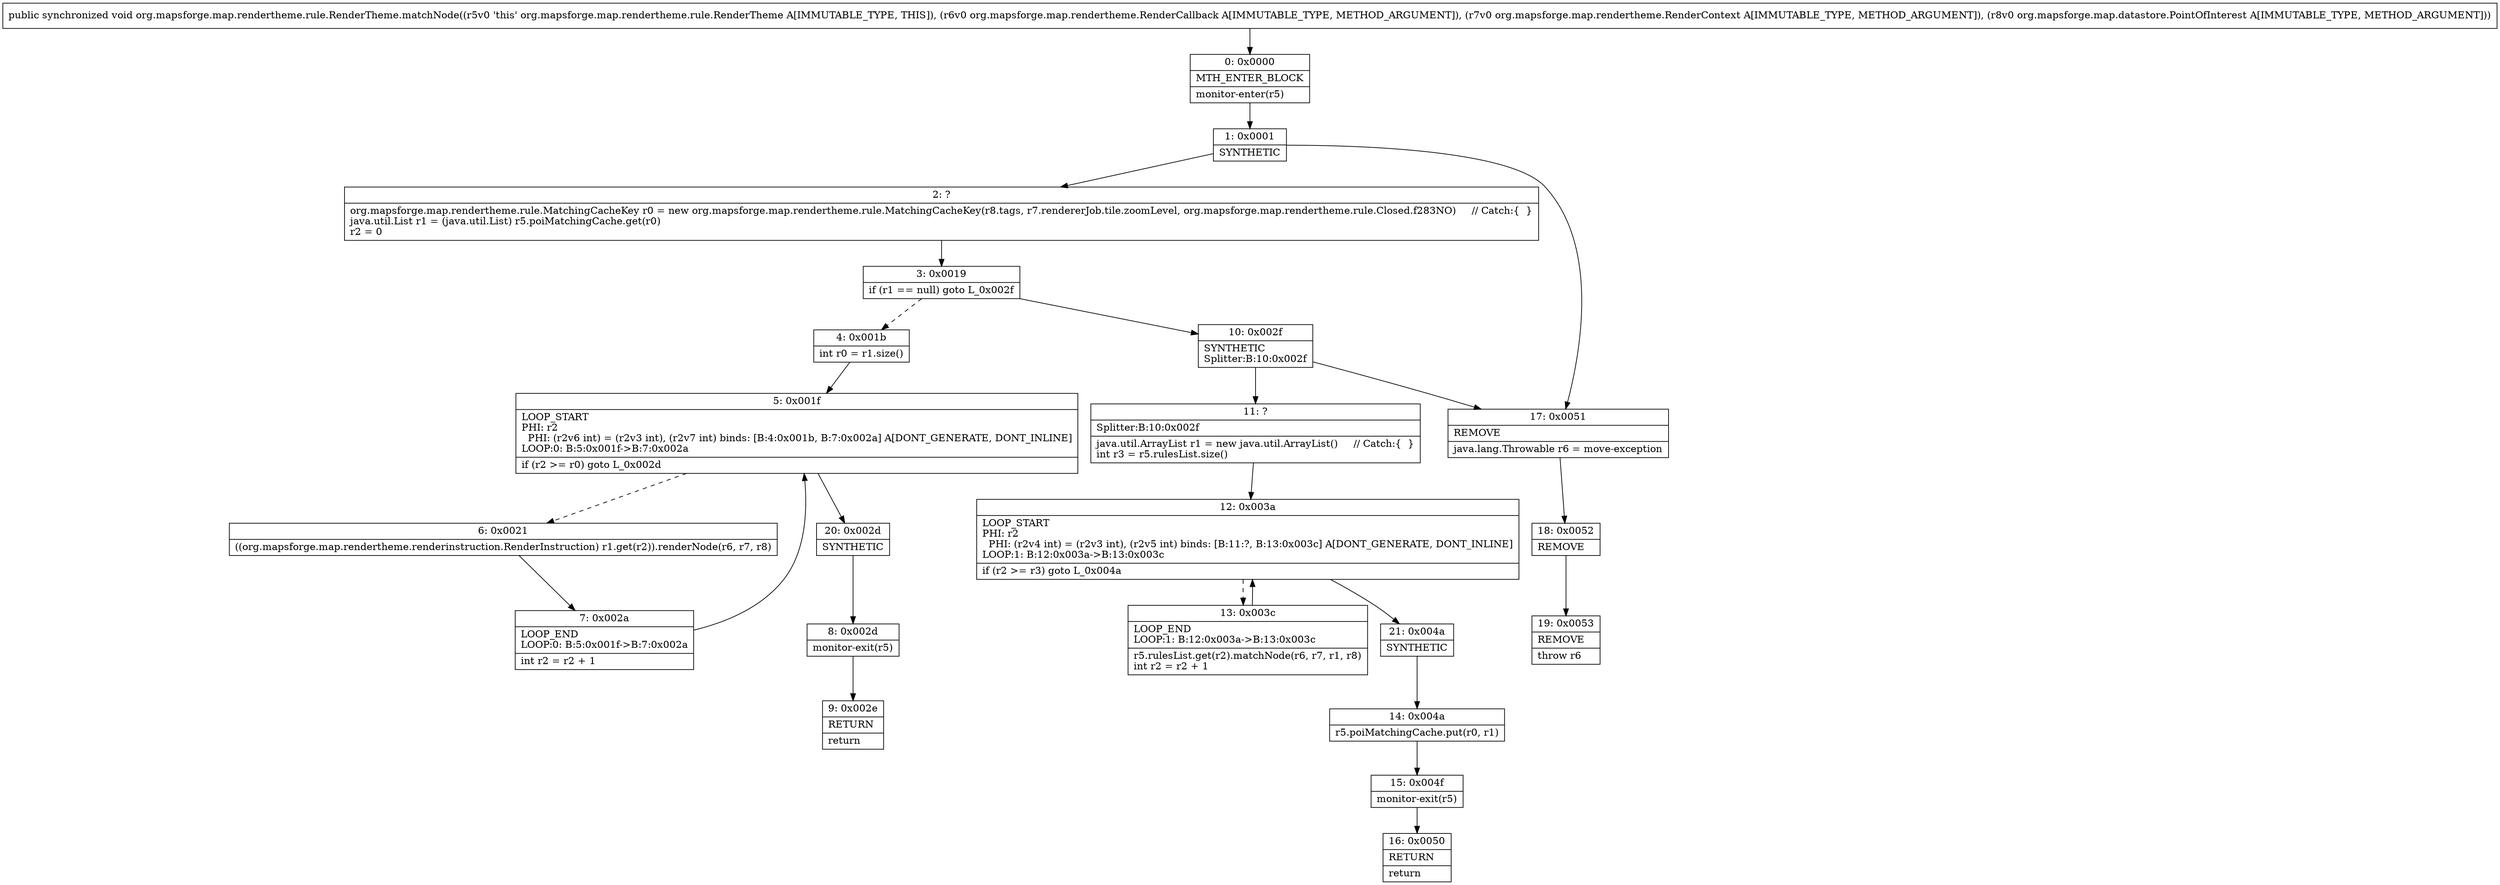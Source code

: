 digraph "CFG fororg.mapsforge.map.rendertheme.rule.RenderTheme.matchNode(Lorg\/mapsforge\/map\/rendertheme\/RenderCallback;Lorg\/mapsforge\/map\/rendertheme\/RenderContext;Lorg\/mapsforge\/map\/datastore\/PointOfInterest;)V" {
Node_0 [shape=record,label="{0\:\ 0x0000|MTH_ENTER_BLOCK\l|monitor\-enter(r5)\l}"];
Node_1 [shape=record,label="{1\:\ 0x0001|SYNTHETIC\l}"];
Node_2 [shape=record,label="{2\:\ ?|org.mapsforge.map.rendertheme.rule.MatchingCacheKey r0 = new org.mapsforge.map.rendertheme.rule.MatchingCacheKey(r8.tags, r7.rendererJob.tile.zoomLevel, org.mapsforge.map.rendertheme.rule.Closed.f283NO)     \/\/ Catch:\{  \}\ljava.util.List r1 = (java.util.List) r5.poiMatchingCache.get(r0)\lr2 = 0\l}"];
Node_3 [shape=record,label="{3\:\ 0x0019|if (r1 == null) goto L_0x002f\l}"];
Node_4 [shape=record,label="{4\:\ 0x001b|int r0 = r1.size()\l}"];
Node_5 [shape=record,label="{5\:\ 0x001f|LOOP_START\lPHI: r2 \l  PHI: (r2v6 int) = (r2v3 int), (r2v7 int) binds: [B:4:0x001b, B:7:0x002a] A[DONT_GENERATE, DONT_INLINE]\lLOOP:0: B:5:0x001f\-\>B:7:0x002a\l|if (r2 \>= r0) goto L_0x002d\l}"];
Node_6 [shape=record,label="{6\:\ 0x0021|((org.mapsforge.map.rendertheme.renderinstruction.RenderInstruction) r1.get(r2)).renderNode(r6, r7, r8)\l}"];
Node_7 [shape=record,label="{7\:\ 0x002a|LOOP_END\lLOOP:0: B:5:0x001f\-\>B:7:0x002a\l|int r2 = r2 + 1\l}"];
Node_8 [shape=record,label="{8\:\ 0x002d|monitor\-exit(r5)\l}"];
Node_9 [shape=record,label="{9\:\ 0x002e|RETURN\l|return\l}"];
Node_10 [shape=record,label="{10\:\ 0x002f|SYNTHETIC\lSplitter:B:10:0x002f\l}"];
Node_11 [shape=record,label="{11\:\ ?|Splitter:B:10:0x002f\l|java.util.ArrayList r1 = new java.util.ArrayList()     \/\/ Catch:\{  \}\lint r3 = r5.rulesList.size()\l}"];
Node_12 [shape=record,label="{12\:\ 0x003a|LOOP_START\lPHI: r2 \l  PHI: (r2v4 int) = (r2v3 int), (r2v5 int) binds: [B:11:?, B:13:0x003c] A[DONT_GENERATE, DONT_INLINE]\lLOOP:1: B:12:0x003a\-\>B:13:0x003c\l|if (r2 \>= r3) goto L_0x004a\l}"];
Node_13 [shape=record,label="{13\:\ 0x003c|LOOP_END\lLOOP:1: B:12:0x003a\-\>B:13:0x003c\l|r5.rulesList.get(r2).matchNode(r6, r7, r1, r8)\lint r2 = r2 + 1\l}"];
Node_14 [shape=record,label="{14\:\ 0x004a|r5.poiMatchingCache.put(r0, r1)\l}"];
Node_15 [shape=record,label="{15\:\ 0x004f|monitor\-exit(r5)\l}"];
Node_16 [shape=record,label="{16\:\ 0x0050|RETURN\l|return\l}"];
Node_17 [shape=record,label="{17\:\ 0x0051|REMOVE\l|java.lang.Throwable r6 = move\-exception\l}"];
Node_18 [shape=record,label="{18\:\ 0x0052|REMOVE\l}"];
Node_19 [shape=record,label="{19\:\ 0x0053|REMOVE\l|throw r6\l}"];
Node_20 [shape=record,label="{20\:\ 0x002d|SYNTHETIC\l}"];
Node_21 [shape=record,label="{21\:\ 0x004a|SYNTHETIC\l}"];
MethodNode[shape=record,label="{public synchronized void org.mapsforge.map.rendertheme.rule.RenderTheme.matchNode((r5v0 'this' org.mapsforge.map.rendertheme.rule.RenderTheme A[IMMUTABLE_TYPE, THIS]), (r6v0 org.mapsforge.map.rendertheme.RenderCallback A[IMMUTABLE_TYPE, METHOD_ARGUMENT]), (r7v0 org.mapsforge.map.rendertheme.RenderContext A[IMMUTABLE_TYPE, METHOD_ARGUMENT]), (r8v0 org.mapsforge.map.datastore.PointOfInterest A[IMMUTABLE_TYPE, METHOD_ARGUMENT])) }"];
MethodNode -> Node_0;
Node_0 -> Node_1;
Node_1 -> Node_2;
Node_1 -> Node_17;
Node_2 -> Node_3;
Node_3 -> Node_4[style=dashed];
Node_3 -> Node_10;
Node_4 -> Node_5;
Node_5 -> Node_6[style=dashed];
Node_5 -> Node_20;
Node_6 -> Node_7;
Node_7 -> Node_5;
Node_8 -> Node_9;
Node_10 -> Node_11;
Node_10 -> Node_17;
Node_11 -> Node_12;
Node_12 -> Node_13[style=dashed];
Node_12 -> Node_21;
Node_13 -> Node_12;
Node_14 -> Node_15;
Node_15 -> Node_16;
Node_17 -> Node_18;
Node_18 -> Node_19;
Node_20 -> Node_8;
Node_21 -> Node_14;
}


